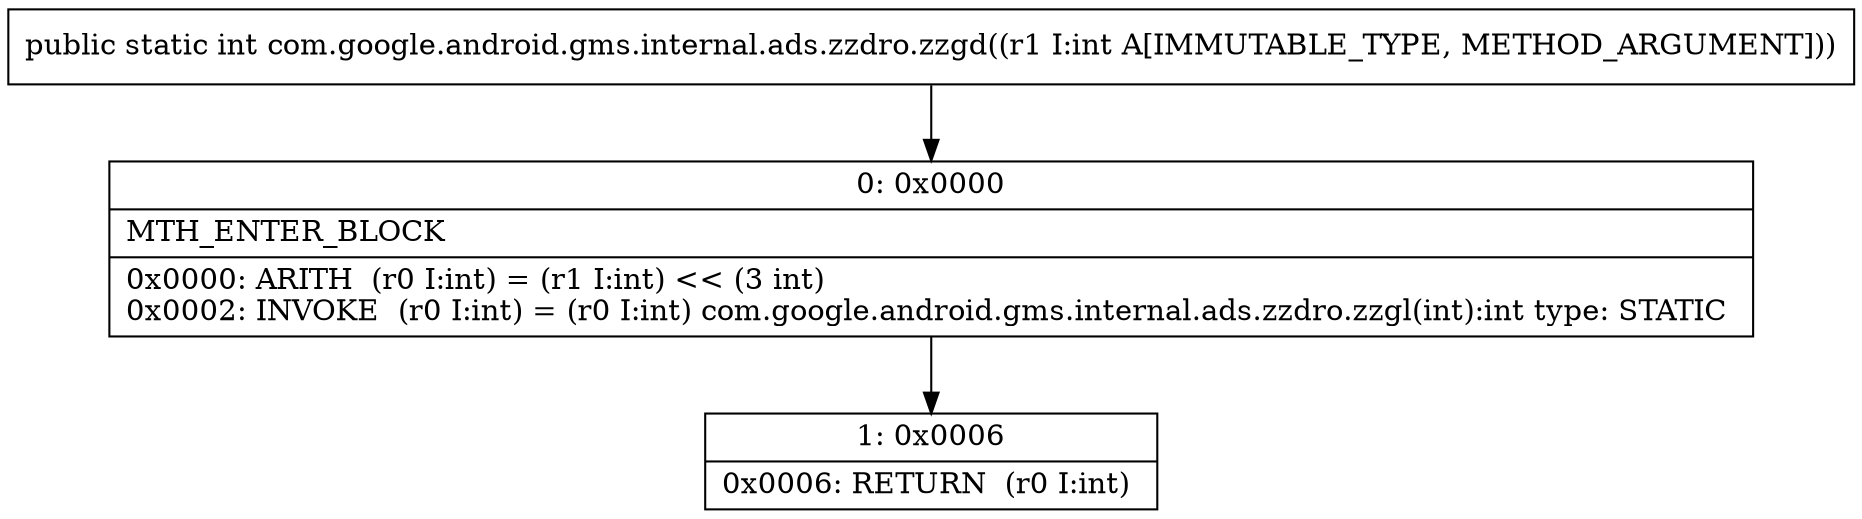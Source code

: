 digraph "CFG forcom.google.android.gms.internal.ads.zzdro.zzgd(I)I" {
Node_0 [shape=record,label="{0\:\ 0x0000|MTH_ENTER_BLOCK\l|0x0000: ARITH  (r0 I:int) = (r1 I:int) \<\< (3 int) \l0x0002: INVOKE  (r0 I:int) = (r0 I:int) com.google.android.gms.internal.ads.zzdro.zzgl(int):int type: STATIC \l}"];
Node_1 [shape=record,label="{1\:\ 0x0006|0x0006: RETURN  (r0 I:int) \l}"];
MethodNode[shape=record,label="{public static int com.google.android.gms.internal.ads.zzdro.zzgd((r1 I:int A[IMMUTABLE_TYPE, METHOD_ARGUMENT])) }"];
MethodNode -> Node_0;
Node_0 -> Node_1;
}

